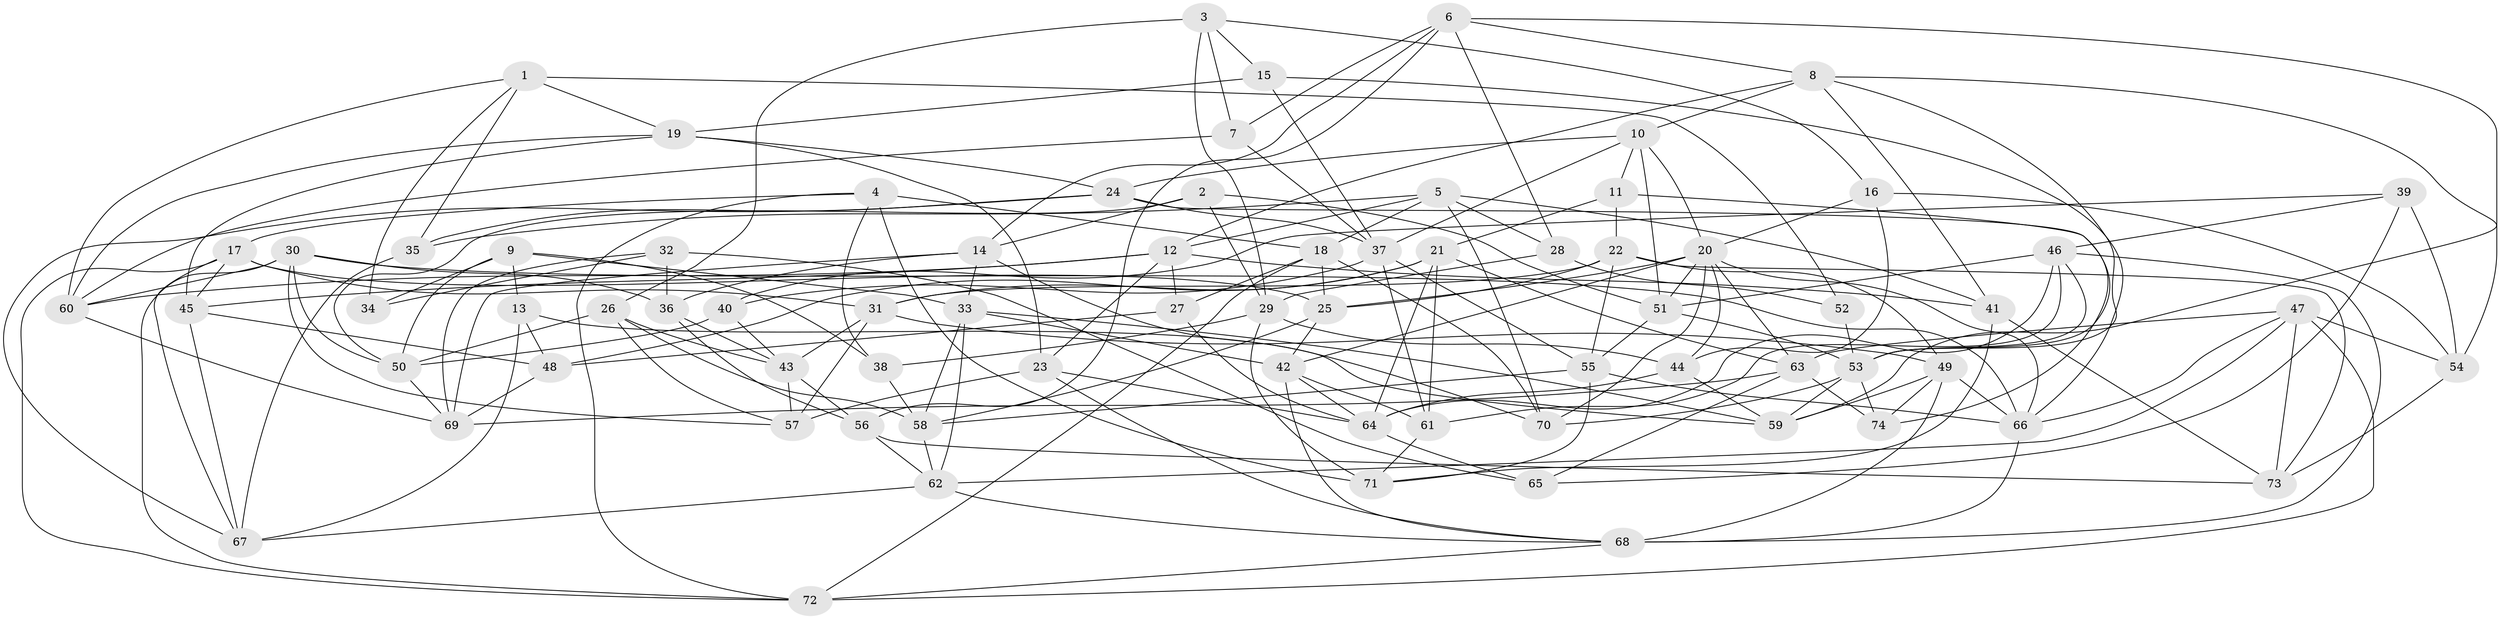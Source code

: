 // original degree distribution, {4: 1.0}
// Generated by graph-tools (version 1.1) at 2025/03/03/09/25 03:03:06]
// undirected, 74 vertices, 200 edges
graph export_dot {
graph [start="1"]
  node [color=gray90,style=filled];
  1;
  2;
  3;
  4;
  5;
  6;
  7;
  8;
  9;
  10;
  11;
  12;
  13;
  14;
  15;
  16;
  17;
  18;
  19;
  20;
  21;
  22;
  23;
  24;
  25;
  26;
  27;
  28;
  29;
  30;
  31;
  32;
  33;
  34;
  35;
  36;
  37;
  38;
  39;
  40;
  41;
  42;
  43;
  44;
  45;
  46;
  47;
  48;
  49;
  50;
  51;
  52;
  53;
  54;
  55;
  56;
  57;
  58;
  59;
  60;
  61;
  62;
  63;
  64;
  65;
  66;
  67;
  68;
  69;
  70;
  71;
  72;
  73;
  74;
  1 -- 19 [weight=1.0];
  1 -- 34 [weight=1.0];
  1 -- 35 [weight=1.0];
  1 -- 52 [weight=2.0];
  1 -- 60 [weight=1.0];
  2 -- 14 [weight=1.0];
  2 -- 29 [weight=1.0];
  2 -- 50 [weight=1.0];
  2 -- 51 [weight=1.0];
  3 -- 7 [weight=1.0];
  3 -- 15 [weight=1.0];
  3 -- 16 [weight=1.0];
  3 -- 26 [weight=2.0];
  3 -- 29 [weight=1.0];
  4 -- 17 [weight=1.0];
  4 -- 18 [weight=1.0];
  4 -- 38 [weight=1.0];
  4 -- 71 [weight=2.0];
  4 -- 72 [weight=1.0];
  5 -- 12 [weight=1.0];
  5 -- 18 [weight=1.0];
  5 -- 28 [weight=1.0];
  5 -- 35 [weight=1.0];
  5 -- 41 [weight=1.0];
  5 -- 70 [weight=1.0];
  6 -- 7 [weight=1.0];
  6 -- 8 [weight=1.0];
  6 -- 14 [weight=1.0];
  6 -- 28 [weight=1.0];
  6 -- 54 [weight=1.0];
  6 -- 56 [weight=1.0];
  7 -- 37 [weight=1.0];
  7 -- 60 [weight=1.0];
  8 -- 10 [weight=1.0];
  8 -- 12 [weight=1.0];
  8 -- 41 [weight=1.0];
  8 -- 53 [weight=1.0];
  8 -- 59 [weight=1.0];
  9 -- 13 [weight=1.0];
  9 -- 33 [weight=1.0];
  9 -- 34 [weight=2.0];
  9 -- 38 [weight=1.0];
  9 -- 50 [weight=1.0];
  10 -- 11 [weight=1.0];
  10 -- 20 [weight=1.0];
  10 -- 24 [weight=1.0];
  10 -- 37 [weight=1.0];
  10 -- 51 [weight=1.0];
  11 -- 21 [weight=1.0];
  11 -- 22 [weight=1.0];
  11 -- 53 [weight=1.0];
  12 -- 23 [weight=1.0];
  12 -- 27 [weight=1.0];
  12 -- 41 [weight=2.0];
  12 -- 45 [weight=1.0];
  12 -- 60 [weight=1.0];
  13 -- 48 [weight=1.0];
  13 -- 59 [weight=1.0];
  13 -- 67 [weight=1.0];
  14 -- 33 [weight=1.0];
  14 -- 36 [weight=1.0];
  14 -- 69 [weight=1.0];
  14 -- 70 [weight=1.0];
  15 -- 19 [weight=1.0];
  15 -- 37 [weight=1.0];
  15 -- 66 [weight=1.0];
  16 -- 20 [weight=1.0];
  16 -- 44 [weight=1.0];
  16 -- 54 [weight=1.0];
  17 -- 25 [weight=1.0];
  17 -- 31 [weight=1.0];
  17 -- 45 [weight=1.0];
  17 -- 67 [weight=1.0];
  17 -- 72 [weight=1.0];
  18 -- 25 [weight=1.0];
  18 -- 27 [weight=1.0];
  18 -- 70 [weight=1.0];
  18 -- 72 [weight=1.0];
  19 -- 23 [weight=1.0];
  19 -- 24 [weight=1.0];
  19 -- 45 [weight=1.0];
  19 -- 60 [weight=1.0];
  20 -- 25 [weight=1.0];
  20 -- 42 [weight=1.0];
  20 -- 44 [weight=1.0];
  20 -- 51 [weight=1.0];
  20 -- 63 [weight=1.0];
  20 -- 66 [weight=1.0];
  20 -- 70 [weight=2.0];
  21 -- 31 [weight=1.0];
  21 -- 48 [weight=1.0];
  21 -- 61 [weight=1.0];
  21 -- 63 [weight=1.0];
  21 -- 64 [weight=1.0];
  22 -- 25 [weight=1.0];
  22 -- 31 [weight=1.0];
  22 -- 49 [weight=1.0];
  22 -- 55 [weight=1.0];
  22 -- 73 [weight=1.0];
  23 -- 57 [weight=2.0];
  23 -- 64 [weight=1.0];
  23 -- 68 [weight=1.0];
  24 -- 35 [weight=1.0];
  24 -- 37 [weight=1.0];
  24 -- 67 [weight=1.0];
  24 -- 74 [weight=1.0];
  25 -- 42 [weight=1.0];
  25 -- 58 [weight=1.0];
  26 -- 43 [weight=1.0];
  26 -- 50 [weight=1.0];
  26 -- 57 [weight=1.0];
  26 -- 58 [weight=1.0];
  27 -- 48 [weight=1.0];
  27 -- 64 [weight=1.0];
  28 -- 29 [weight=1.0];
  28 -- 52 [weight=1.0];
  29 -- 38 [weight=1.0];
  29 -- 44 [weight=1.0];
  29 -- 71 [weight=1.0];
  30 -- 36 [weight=1.0];
  30 -- 50 [weight=1.0];
  30 -- 57 [weight=1.0];
  30 -- 60 [weight=1.0];
  30 -- 66 [weight=1.0];
  30 -- 72 [weight=1.0];
  31 -- 43 [weight=1.0];
  31 -- 49 [weight=1.0];
  31 -- 57 [weight=1.0];
  32 -- 34 [weight=1.0];
  32 -- 36 [weight=2.0];
  32 -- 65 [weight=2.0];
  32 -- 69 [weight=1.0];
  33 -- 42 [weight=1.0];
  33 -- 58 [weight=1.0];
  33 -- 59 [weight=1.0];
  33 -- 62 [weight=1.0];
  35 -- 67 [weight=1.0];
  36 -- 43 [weight=1.0];
  36 -- 56 [weight=1.0];
  37 -- 40 [weight=1.0];
  37 -- 55 [weight=1.0];
  37 -- 61 [weight=2.0];
  38 -- 58 [weight=1.0];
  39 -- 40 [weight=1.0];
  39 -- 46 [weight=1.0];
  39 -- 54 [weight=2.0];
  39 -- 65 [weight=2.0];
  40 -- 43 [weight=1.0];
  40 -- 50 [weight=1.0];
  41 -- 71 [weight=1.0];
  41 -- 73 [weight=1.0];
  42 -- 61 [weight=1.0];
  42 -- 64 [weight=1.0];
  42 -- 68 [weight=1.0];
  43 -- 56 [weight=1.0];
  43 -- 57 [weight=1.0];
  44 -- 59 [weight=1.0];
  44 -- 64 [weight=2.0];
  45 -- 48 [weight=2.0];
  45 -- 67 [weight=1.0];
  46 -- 51 [weight=1.0];
  46 -- 53 [weight=1.0];
  46 -- 61 [weight=1.0];
  46 -- 64 [weight=1.0];
  46 -- 68 [weight=1.0];
  47 -- 54 [weight=1.0];
  47 -- 62 [weight=1.0];
  47 -- 63 [weight=1.0];
  47 -- 66 [weight=1.0];
  47 -- 72 [weight=1.0];
  47 -- 73 [weight=1.0];
  48 -- 69 [weight=1.0];
  49 -- 59 [weight=1.0];
  49 -- 66 [weight=1.0];
  49 -- 68 [weight=1.0];
  49 -- 74 [weight=1.0];
  50 -- 69 [weight=1.0];
  51 -- 53 [weight=1.0];
  51 -- 55 [weight=1.0];
  52 -- 53 [weight=3.0];
  53 -- 59 [weight=1.0];
  53 -- 70 [weight=1.0];
  53 -- 74 [weight=1.0];
  54 -- 73 [weight=1.0];
  55 -- 58 [weight=1.0];
  55 -- 66 [weight=1.0];
  55 -- 71 [weight=1.0];
  56 -- 62 [weight=1.0];
  56 -- 73 [weight=2.0];
  58 -- 62 [weight=1.0];
  60 -- 69 [weight=1.0];
  61 -- 71 [weight=1.0];
  62 -- 67 [weight=1.0];
  62 -- 68 [weight=1.0];
  63 -- 65 [weight=1.0];
  63 -- 69 [weight=1.0];
  63 -- 74 [weight=1.0];
  64 -- 65 [weight=1.0];
  66 -- 68 [weight=2.0];
  68 -- 72 [weight=1.0];
}
